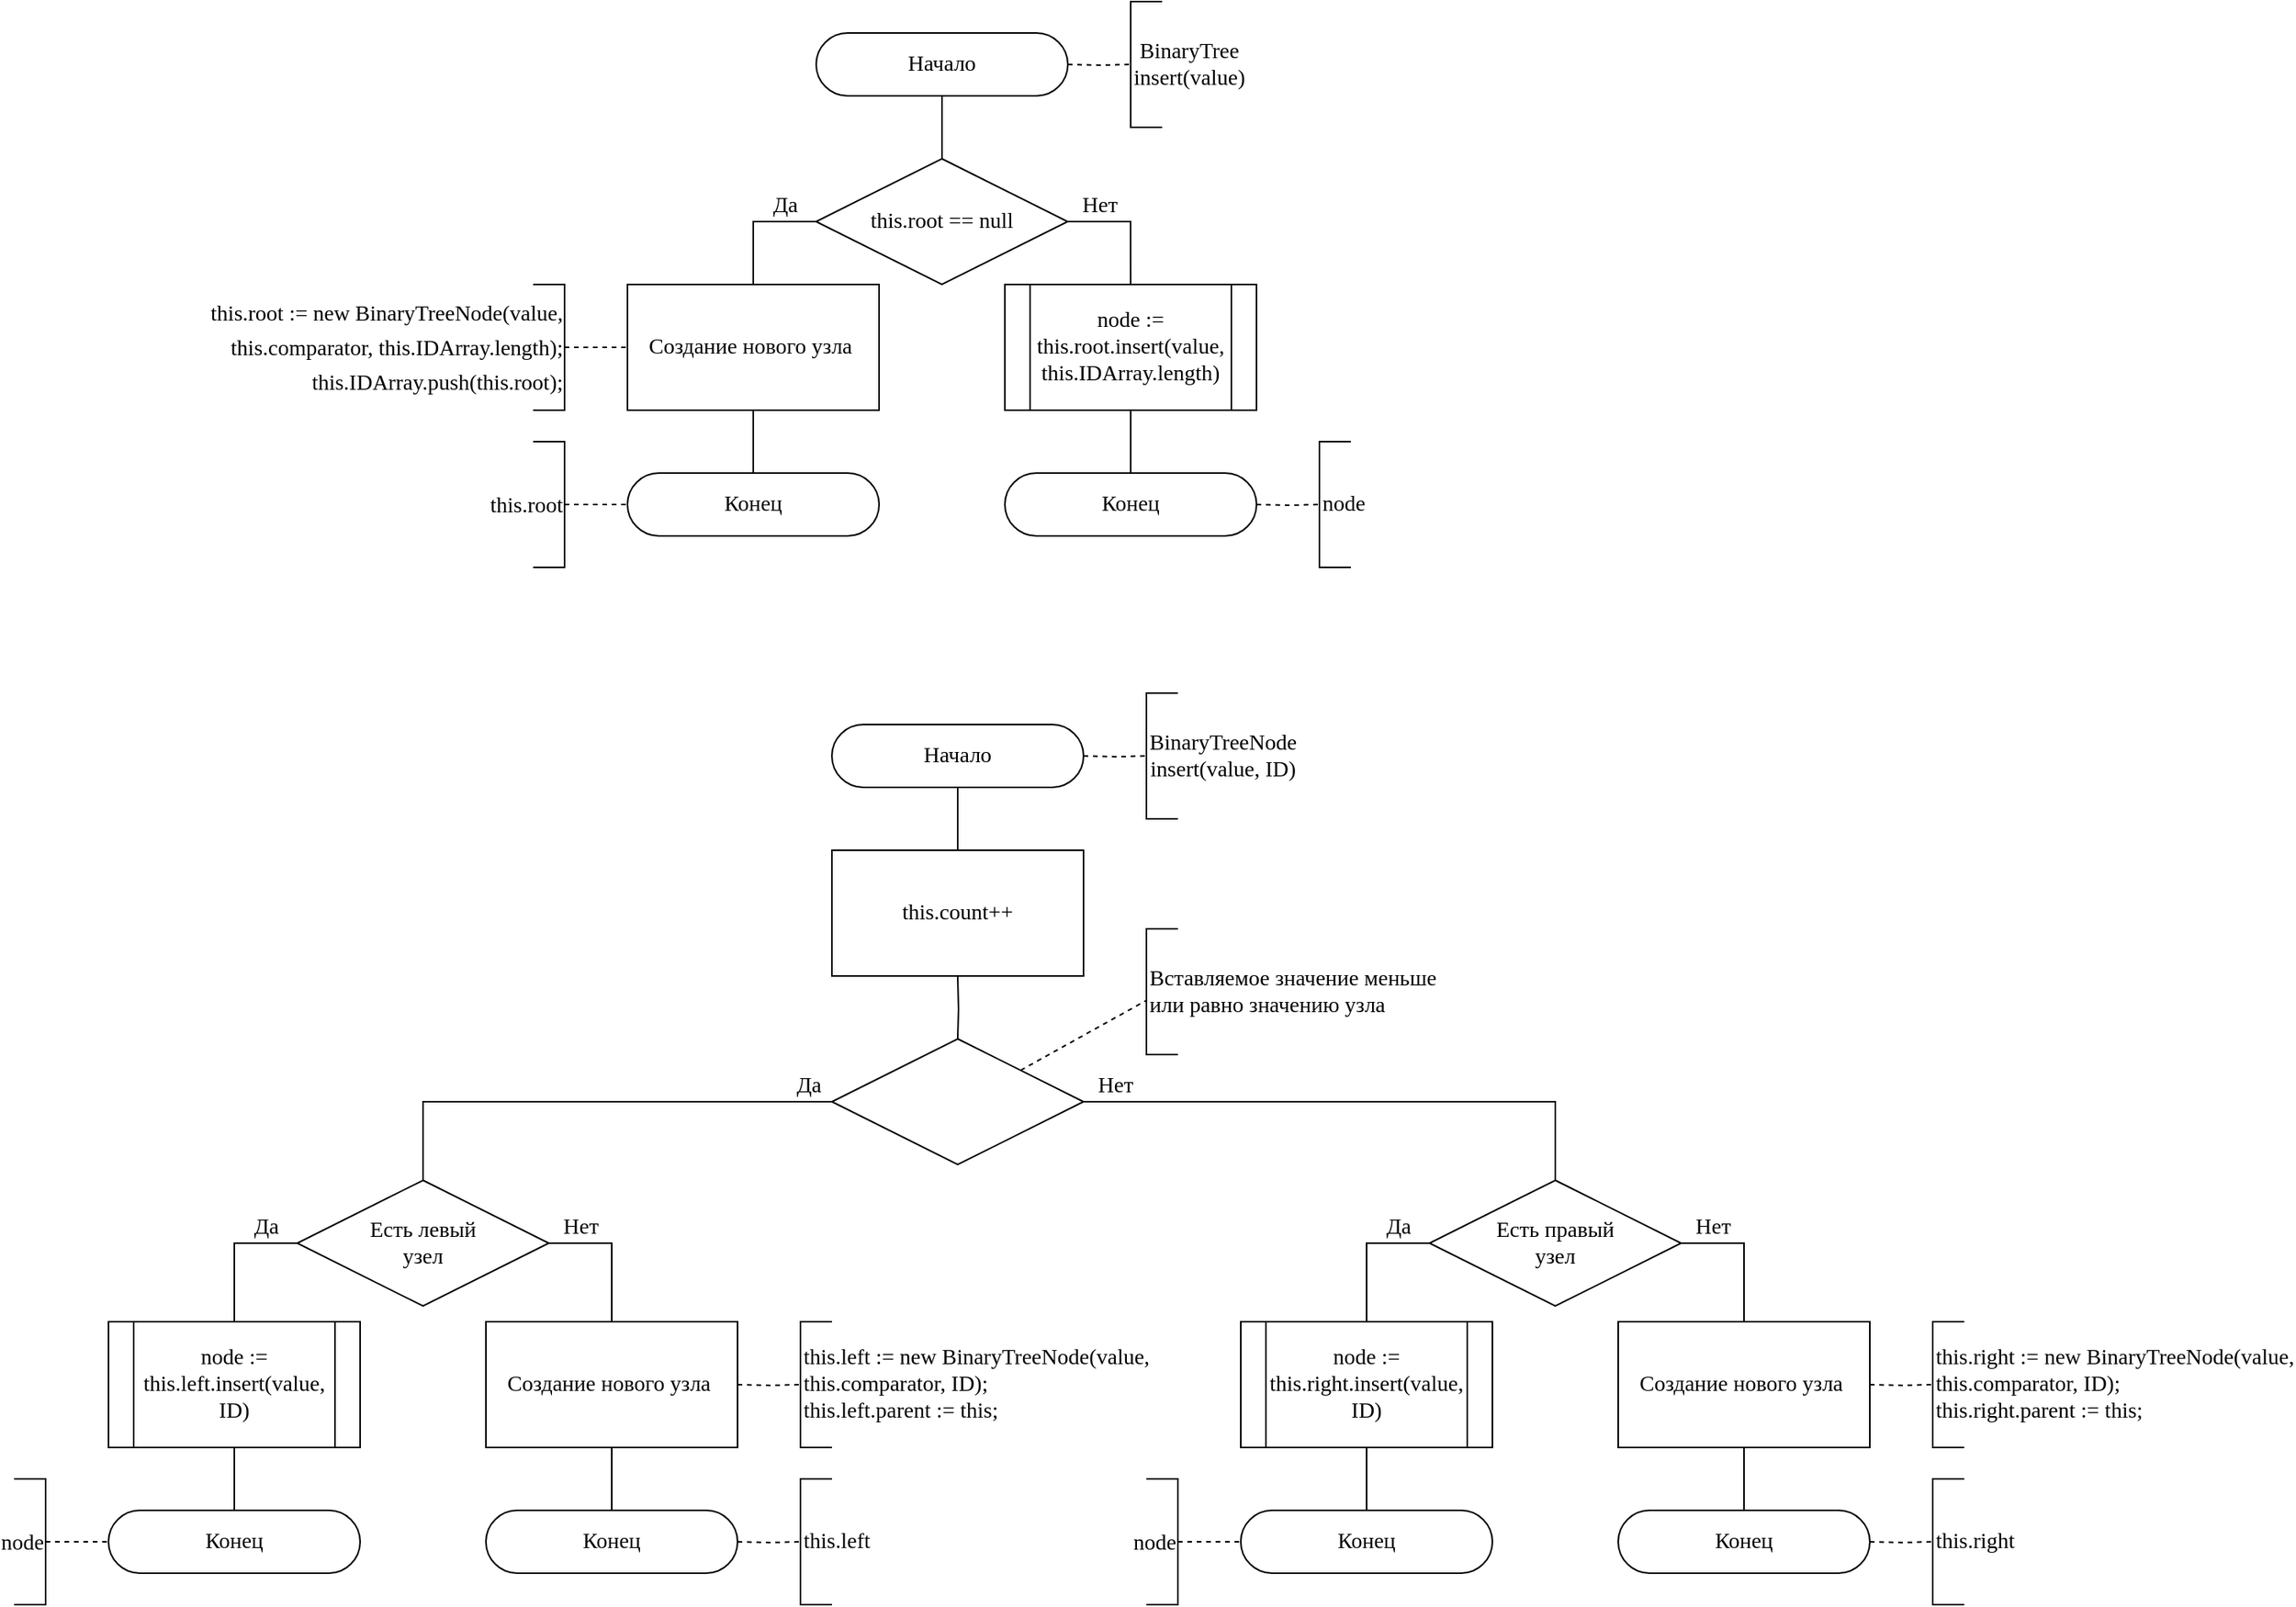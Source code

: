 <mxfile version="20.6.2" type="device" pages="2"><diagram id="Ka9h3VcdNz8gvcigR3CN" name="Страница 1"><mxGraphModel dx="2205" dy="2083" grid="1" gridSize="10" guides="1" tooltips="1" connect="1" arrows="1" fold="1" page="1" pageScale="1" pageWidth="827" pageHeight="1169" math="1" shadow="0"><root><mxCell id="0"/><mxCell id="1" parent="0"/><mxCell id="o72pSZpzld86p8vdfO2j-1" style="edgeStyle=orthogonalEdgeStyle;rounded=0;orthogonalLoop=1;jettySize=auto;html=1;exitX=0.5;exitY=1;exitDx=0;exitDy=0;entryX=0.5;entryY=0;entryDx=0;entryDy=0;endArrow=none;endFill=0;fontFamily=Times New Roman;fontStyle=0;fontSize=14;" parent="1" source="o72pSZpzld86p8vdfO2j-2" edge="1"><mxGeometry relative="1" as="geometry"><mxPoint x="280.0" y="120" as="targetPoint"/></mxGeometry></mxCell><mxCell id="o72pSZpzld86p8vdfO2j-2" value="Начало" style="rounded=1;whiteSpace=wrap;html=1;arcSize=50;fontFamily=Times New Roman;fontStyle=0;fontSize=14;" parent="1" vertex="1"><mxGeometry x="200" y="40" width="160" height="40" as="geometry"/></mxCell><mxCell id="o72pSZpzld86p8vdfO2j-7" value="" style="edgeStyle=orthogonalEdgeStyle;rounded=0;orthogonalLoop=1;jettySize=auto;html=1;endArrow=none;endFill=0;fontSize=14;fontStyle=0;fontFamily=Times New Roman;" parent="1" edge="1"><mxGeometry relative="1" as="geometry"><mxPoint x="120" y="480" as="targetPoint"/></mxGeometry></mxCell><mxCell id="o72pSZpzld86p8vdfO2j-14" style="edgeStyle=orthogonalEdgeStyle;rounded=0;orthogonalLoop=1;jettySize=auto;html=1;exitX=0.5;exitY=1;exitDx=0;exitDy=0;entryX=0.5;entryY=0;entryDx=0;entryDy=0;endArrow=none;endFill=0;fontFamily=Times New Roman;fontStyle=0;fontSize=14;" parent="1" source="o72pSZpzld86p8vdfO2j-15" edge="1"><mxGeometry relative="1" as="geometry"><mxPoint x="290" y="560" as="targetPoint"/></mxGeometry></mxCell><mxCell id="o72pSZpzld86p8vdfO2j-15" value="Начало" style="rounded=1;whiteSpace=wrap;html=1;arcSize=50;fontFamily=Times New Roman;fontStyle=0;fontSize=14;" parent="1" vertex="1"><mxGeometry x="210" y="480" width="160" height="40" as="geometry"/></mxCell><mxCell id="o72pSZpzld86p8vdfO2j-16" value="" style="edgeStyle=orthogonalEdgeStyle;rounded=0;orthogonalLoop=1;jettySize=auto;html=1;fontFamily=Times New Roman;fontSize=14;endArrow=none;endFill=0;dashed=1;" parent="1" target="o72pSZpzld86p8vdfO2j-17" edge="1"><mxGeometry relative="1" as="geometry"><mxPoint x="370" y="500" as="sourcePoint"/></mxGeometry></mxCell><mxCell id="o72pSZpzld86p8vdfO2j-17" value="&lt;div style=&quot;text-align: center;&quot;&gt;&lt;div&gt;BinaryTreeNode&lt;/div&gt;&lt;div&gt;insert(value, ID)&lt;/div&gt;&lt;/div&gt;" style="strokeWidth=1;html=1;shape=mxgraph.flowchart.annotation_1;align=left;pointerEvents=1;fontSize=14;fontStyle=0;fontFamily=Times New Roman;" parent="1" vertex="1"><mxGeometry x="410" y="460" width="20" height="80" as="geometry"/></mxCell><mxCell id="o72pSZpzld86p8vdfO2j-18" value="this.count++" style="rounded=0;whiteSpace=wrap;html=1;fontSize=14;fontFamily=Times New Roman;fontStyle=0" parent="1" vertex="1"><mxGeometry x="210" y="560" width="160" height="80" as="geometry"/></mxCell><mxCell id="o72pSZpzld86p8vdfO2j-35" value="" style="edgeStyle=orthogonalEdgeStyle;rounded=0;orthogonalLoop=1;jettySize=auto;html=1;endArrow=none;endFill=0;" parent="1" target="o72pSZpzld86p8vdfO2j-32" edge="1"><mxGeometry relative="1" as="geometry"><mxPoint x="290.0" y="640" as="sourcePoint"/></mxGeometry></mxCell><mxCell id="o72pSZpzld86p8vdfO2j-30" style="edgeStyle=orthogonalEdgeStyle;rounded=0;jumpStyle=arc;jumpSize=6;orthogonalLoop=1;jettySize=auto;html=1;fontFamily=Times New Roman;fontSize=14;endArrow=none;endFill=0;exitX=0;exitY=0.5;exitDx=0;exitDy=0;" parent="1" source="o72pSZpzld86p8vdfO2j-32" edge="1"><mxGeometry relative="1" as="geometry"><mxPoint x="-50" y="770" as="targetPoint"/><Array as="points"><mxPoint x="-50" y="720"/></Array><mxPoint x="-10.0" y="720.0" as="sourcePoint"/></mxGeometry></mxCell><mxCell id="o72pSZpzld86p8vdfO2j-31" style="edgeStyle=orthogonalEdgeStyle;rounded=0;jumpStyle=arc;jumpSize=6;orthogonalLoop=1;jettySize=auto;html=1;fontFamily=Times New Roman;fontSize=14;endArrow=none;endFill=0;entryX=0.5;entryY=0;entryDx=0;entryDy=0;" parent="1" source="o72pSZpzld86p8vdfO2j-32" target="ZKu5I4X9ASi3lsZmpRzL-44" edge="1"><mxGeometry relative="1" as="geometry"><mxPoint x="670" y="760" as="targetPoint"/><Array as="points"><mxPoint x="670" y="720"/></Array></mxGeometry></mxCell><mxCell id="o72pSZpzld86p8vdfO2j-32" value="" style="rhombus;whiteSpace=wrap;html=1;fontSize=14;fontFamily=Times New Roman;fontStyle=0" parent="1" vertex="1"><mxGeometry x="210" y="680" width="160" height="80" as="geometry"/></mxCell><mxCell id="o72pSZpzld86p8vdfO2j-33" value="Нет" style="text;html=1;align=center;verticalAlign=middle;resizable=0;points=[];autosize=1;strokeColor=none;fillColor=none;fontSize=14;fontFamily=Times New Roman;" parent="1" vertex="1"><mxGeometry x="370" y="700" width="40" height="20" as="geometry"/></mxCell><mxCell id="o72pSZpzld86p8vdfO2j-34" value="Да" style="text;html=1;align=center;verticalAlign=middle;resizable=0;points=[];autosize=1;strokeColor=none;fillColor=none;fontSize=14;fontFamily=Times New Roman;" parent="1" vertex="1"><mxGeometry x="180" y="700" width="30" height="20" as="geometry"/></mxCell><mxCell id="ZKu5I4X9ASi3lsZmpRzL-1" value="" style="edgeStyle=orthogonalEdgeStyle;rounded=0;orthogonalLoop=1;jettySize=auto;html=1;fontFamily=Times New Roman;fontSize=14;endArrow=none;endFill=0;dashed=1;" edge="1" parent="1" target="ZKu5I4X9ASi3lsZmpRzL-2"><mxGeometry relative="1" as="geometry"><mxPoint x="360" y="60" as="sourcePoint"/></mxGeometry></mxCell><mxCell id="ZKu5I4X9ASi3lsZmpRzL-2" value="&lt;div style=&quot;text-align: center;&quot;&gt;BinaryTree&lt;/div&gt;&lt;div style=&quot;text-align: center;&quot;&gt;insert(value)&lt;/div&gt;" style="strokeWidth=1;html=1;shape=mxgraph.flowchart.annotation_1;align=left;pointerEvents=1;fontSize=14;fontStyle=0;fontFamily=Times New Roman;" vertex="1" parent="1"><mxGeometry x="400" y="20" width="20" height="80" as="geometry"/></mxCell><mxCell id="ZKu5I4X9ASi3lsZmpRzL-3" style="edgeStyle=orthogonalEdgeStyle;rounded=0;jumpStyle=arc;jumpSize=6;orthogonalLoop=1;jettySize=auto;html=1;fontFamily=Times New Roman;fontSize=14;endArrow=none;endFill=0;" edge="1" source="ZKu5I4X9ASi3lsZmpRzL-5" parent="1"><mxGeometry relative="1" as="geometry"><mxPoint x="160" y="200" as="targetPoint"/><Array as="points"><mxPoint x="159.93" y="160"/></Array></mxGeometry></mxCell><mxCell id="ZKu5I4X9ASi3lsZmpRzL-4" style="edgeStyle=orthogonalEdgeStyle;rounded=0;jumpStyle=arc;jumpSize=6;orthogonalLoop=1;jettySize=auto;html=1;fontFamily=Times New Roman;fontSize=14;endArrow=none;endFill=0;entryX=0.5;entryY=0;entryDx=0;entryDy=0;" edge="1" source="ZKu5I4X9ASi3lsZmpRzL-5" parent="1"><mxGeometry relative="1" as="geometry"><mxPoint x="399.93" y="200" as="targetPoint"/><Array as="points"><mxPoint x="399.93" y="160"/></Array></mxGeometry></mxCell><mxCell id="ZKu5I4X9ASi3lsZmpRzL-5" value="this.root == null" style="rhombus;whiteSpace=wrap;html=1;fontSize=14;fontFamily=Times New Roman;fontStyle=0" vertex="1" parent="1"><mxGeometry x="199.93" y="120" width="160" height="80" as="geometry"/></mxCell><mxCell id="ZKu5I4X9ASi3lsZmpRzL-6" value="Нет" style="text;html=1;align=center;verticalAlign=middle;resizable=0;points=[];autosize=1;strokeColor=none;fillColor=none;fontSize=14;fontFamily=Times New Roman;" vertex="1" parent="1"><mxGeometry x="359.93" y="140" width="40" height="20" as="geometry"/></mxCell><mxCell id="ZKu5I4X9ASi3lsZmpRzL-7" value="Да" style="text;html=1;align=center;verticalAlign=middle;resizable=0;points=[];autosize=1;strokeColor=none;fillColor=none;fontSize=14;fontFamily=Times New Roman;" vertex="1" parent="1"><mxGeometry x="164.93" y="140" width="30" height="20" as="geometry"/></mxCell><mxCell id="ZKu5I4X9ASi3lsZmpRzL-8" value="Создание нового узла&amp;nbsp;" style="rounded=0;whiteSpace=wrap;html=1;fontSize=14;fontFamily=Times New Roman;fontStyle=0" vertex="1" parent="1"><mxGeometry x="80" y="200" width="160" height="80" as="geometry"/></mxCell><mxCell id="ZKu5I4X9ASi3lsZmpRzL-9" value="node := this.root.insert(value, this.IDArray.length)" style="shape=process;whiteSpace=wrap;html=1;backgroundOutline=1;fontSize=14;fontStyle=0;fontFamily=Times New Roman;" vertex="1" parent="1"><mxGeometry x="320" y="200" width="160" height="80" as="geometry"/></mxCell><mxCell id="ZKu5I4X9ASi3lsZmpRzL-11" value="" style="edgeStyle=orthogonalEdgeStyle;rounded=0;orthogonalLoop=1;jettySize=auto;html=1;endArrow=none;endFill=0;" edge="1" parent="1" source="ZKu5I4X9ASi3lsZmpRzL-10" target="ZKu5I4X9ASi3lsZmpRzL-8"><mxGeometry relative="1" as="geometry"/></mxCell><mxCell id="ZKu5I4X9ASi3lsZmpRzL-10" value="Конец" style="rounded=1;whiteSpace=wrap;html=1;arcSize=50;fontFamily=Times New Roman;fontStyle=0;fontSize=14;" vertex="1" parent="1"><mxGeometry x="80" y="320" width="160" height="40" as="geometry"/></mxCell><mxCell id="ZKu5I4X9ASi3lsZmpRzL-12" value="" style="edgeStyle=orthogonalEdgeStyle;rounded=0;orthogonalLoop=1;jettySize=auto;html=1;endArrow=none;endFill=0;" edge="1" parent="1" source="ZKu5I4X9ASi3lsZmpRzL-13"><mxGeometry relative="1" as="geometry"><mxPoint x="400" y="280" as="targetPoint"/></mxGeometry></mxCell><mxCell id="ZKu5I4X9ASi3lsZmpRzL-13" value="Конец" style="rounded=1;whiteSpace=wrap;html=1;arcSize=50;fontFamily=Times New Roman;fontStyle=0;fontSize=14;" vertex="1" parent="1"><mxGeometry x="320" y="320" width="160" height="40" as="geometry"/></mxCell><mxCell id="ZKu5I4X9ASi3lsZmpRzL-14" value="" style="edgeStyle=orthogonalEdgeStyle;rounded=0;orthogonalLoop=1;jettySize=auto;html=1;fontFamily=Times New Roman;fontSize=14;endArrow=none;endFill=0;dashed=1;" edge="1" parent="1" target="ZKu5I4X9ASi3lsZmpRzL-15"><mxGeometry relative="1" as="geometry"><mxPoint x="480" y="340" as="sourcePoint"/></mxGeometry></mxCell><mxCell id="ZKu5I4X9ASi3lsZmpRzL-15" value="&lt;div style=&quot;text-align: center;&quot;&gt;node&lt;/div&gt;" style="strokeWidth=1;html=1;shape=mxgraph.flowchart.annotation_1;align=left;pointerEvents=1;fontSize=14;fontStyle=0;fontFamily=Times New Roman;" vertex="1" parent="1"><mxGeometry x="520" y="300" width="20" height="80" as="geometry"/></mxCell><mxCell id="ZKu5I4X9ASi3lsZmpRzL-16" value="" style="edgeStyle=orthogonalEdgeStyle;rounded=0;orthogonalLoop=1;jettySize=auto;html=1;fontFamily=Times New Roman;fontColor=#000000;endArrow=none;endFill=0;dashed=1;" edge="1" source="ZKu5I4X9ASi3lsZmpRzL-17" parent="1"><mxGeometry relative="1" as="geometry"><mxPoint x="80" y="340" as="targetPoint"/></mxGeometry></mxCell><mxCell id="ZKu5I4X9ASi3lsZmpRzL-17" value="&lt;div style=&quot;&quot;&gt;&lt;div style=&quot;line-height: 22px;&quot;&gt;&lt;div style=&quot;&quot;&gt;this.root&lt;/div&gt;&lt;/div&gt;&lt;/div&gt;" style="strokeWidth=1;html=1;shape=mxgraph.flowchart.annotation_1;align=right;pointerEvents=1;fontSize=14;fontStyle=0;fontFamily=Times New Roman;flipV=1;flipH=1;" vertex="1" parent="1"><mxGeometry x="20" y="300" width="20" height="80" as="geometry"/></mxCell><mxCell id="ZKu5I4X9ASi3lsZmpRzL-18" value="" style="edgeStyle=orthogonalEdgeStyle;rounded=0;orthogonalLoop=1;jettySize=auto;html=1;fontFamily=Times New Roman;fontColor=#000000;endArrow=none;endFill=0;dashed=1;" edge="1" parent="1" source="ZKu5I4X9ASi3lsZmpRzL-19"><mxGeometry relative="1" as="geometry"><mxPoint x="80" y="240" as="targetPoint"/></mxGeometry></mxCell><mxCell id="ZKu5I4X9ASi3lsZmpRzL-19" value="&lt;div style=&quot;&quot;&gt;&lt;div style=&quot;line-height: 22px;&quot;&gt;&lt;div style=&quot;&quot;&gt;&lt;div&gt;this.root := new BinaryTreeNode(value,&lt;/div&gt;&lt;div&gt;this.comparator, this.IDArray.length);&lt;/div&gt;&lt;div&gt;this.IDArray.push(this.root);&lt;/div&gt;&lt;/div&gt;&lt;/div&gt;&lt;/div&gt;" style="strokeWidth=1;html=1;shape=mxgraph.flowchart.annotation_1;align=right;pointerEvents=1;fontSize=14;fontStyle=0;fontFamily=Times New Roman;flipV=1;flipH=1;" vertex="1" parent="1"><mxGeometry x="20" y="200" width="20" height="80" as="geometry"/></mxCell><mxCell id="ZKu5I4X9ASi3lsZmpRzL-20" value="" style="rounded=0;orthogonalLoop=1;jettySize=auto;html=1;fontFamily=Times New Roman;fontSize=14;endArrow=none;endFill=0;dashed=1;exitX=1;exitY=0;exitDx=0;exitDy=0;" edge="1" parent="1" target="ZKu5I4X9ASi3lsZmpRzL-21" source="o72pSZpzld86p8vdfO2j-32"><mxGeometry relative="1" as="geometry"><mxPoint x="400" y="660" as="sourcePoint"/></mxGeometry></mxCell><mxCell id="ZKu5I4X9ASi3lsZmpRzL-21" value="&lt;div style=&quot;&quot;&gt;Вставляемое значение меньше&lt;/div&gt;&lt;div style=&quot;&quot;&gt;или равно значению узла&lt;/div&gt;" style="strokeWidth=1;html=1;shape=mxgraph.flowchart.annotation_1;align=left;pointerEvents=1;fontSize=14;fontStyle=0;fontFamily=Times New Roman;" vertex="1" parent="1"><mxGeometry x="410" y="610" width="20" height="80" as="geometry"/></mxCell><mxCell id="ZKu5I4X9ASi3lsZmpRzL-23" style="edgeStyle=orthogonalEdgeStyle;rounded=0;jumpStyle=arc;jumpSize=6;orthogonalLoop=1;jettySize=auto;html=1;fontFamily=Times New Roman;fontSize=14;endArrow=none;endFill=0;" edge="1" parent="1" source="ZKu5I4X9ASi3lsZmpRzL-25"><mxGeometry relative="1" as="geometry"><mxPoint x="-170" y="860" as="targetPoint"/><Array as="points"><mxPoint x="-170" y="810"/></Array></mxGeometry></mxCell><mxCell id="ZKu5I4X9ASi3lsZmpRzL-24" style="edgeStyle=orthogonalEdgeStyle;rounded=0;jumpStyle=arc;jumpSize=6;orthogonalLoop=1;jettySize=auto;html=1;fontFamily=Times New Roman;fontSize=14;endArrow=none;endFill=0;" edge="1" parent="1" source="ZKu5I4X9ASi3lsZmpRzL-25"><mxGeometry relative="1" as="geometry"><mxPoint x="70" y="860" as="targetPoint"/><Array as="points"><mxPoint x="70" y="810"/></Array></mxGeometry></mxCell><mxCell id="ZKu5I4X9ASi3lsZmpRzL-25" value="Есть левый&lt;br&gt;узел" style="rhombus;whiteSpace=wrap;html=1;fontSize=14;fontFamily=Times New Roman;fontStyle=0" vertex="1" parent="1"><mxGeometry x="-130" y="770" width="160" height="80" as="geometry"/></mxCell><mxCell id="ZKu5I4X9ASi3lsZmpRzL-26" value="Нет" style="text;html=1;align=center;verticalAlign=middle;resizable=0;points=[];autosize=1;strokeColor=none;fillColor=none;fontSize=14;fontFamily=Times New Roman;" vertex="1" parent="1"><mxGeometry x="30" y="790" width="40" height="20" as="geometry"/></mxCell><mxCell id="ZKu5I4X9ASi3lsZmpRzL-27" value="Да" style="text;html=1;align=center;verticalAlign=middle;resizable=0;points=[];autosize=1;strokeColor=none;fillColor=none;fontSize=14;fontFamily=Times New Roman;" vertex="1" parent="1"><mxGeometry x="-165" y="790" width="30" height="20" as="geometry"/></mxCell><mxCell id="ZKu5I4X9ASi3lsZmpRzL-28" value="node := this.left.insert(value, ID)" style="shape=process;whiteSpace=wrap;html=1;backgroundOutline=1;fontSize=14;fontStyle=0;fontFamily=Times New Roman;" vertex="1" parent="1"><mxGeometry x="-250" y="860" width="160" height="80" as="geometry"/></mxCell><mxCell id="ZKu5I4X9ASi3lsZmpRzL-29" value="" style="edgeStyle=orthogonalEdgeStyle;rounded=0;orthogonalLoop=1;jettySize=auto;html=1;endArrow=none;endFill=0;" edge="1" parent="1" source="ZKu5I4X9ASi3lsZmpRzL-30"><mxGeometry relative="1" as="geometry"><mxPoint x="-170" y="940" as="targetPoint"/></mxGeometry></mxCell><mxCell id="ZKu5I4X9ASi3lsZmpRzL-30" value="Конец" style="rounded=1;whiteSpace=wrap;html=1;arcSize=50;fontFamily=Times New Roman;fontStyle=0;fontSize=14;" vertex="1" parent="1"><mxGeometry x="-250" y="980" width="160" height="40" as="geometry"/></mxCell><mxCell id="ZKu5I4X9ASi3lsZmpRzL-31" value="" style="edgeStyle=orthogonalEdgeStyle;rounded=0;orthogonalLoop=1;jettySize=auto;html=1;fontFamily=Times New Roman;fontSize=14;endArrow=none;endFill=0;dashed=1;" edge="1" parent="1" target="ZKu5I4X9ASi3lsZmpRzL-32"><mxGeometry relative="1" as="geometry"><mxPoint x="150" y="1000" as="sourcePoint"/></mxGeometry></mxCell><mxCell id="ZKu5I4X9ASi3lsZmpRzL-32" value="&lt;div style=&quot;text-align: center;&quot;&gt;this.left&lt;/div&gt;" style="strokeWidth=1;html=1;shape=mxgraph.flowchart.annotation_1;align=left;pointerEvents=1;fontSize=14;fontStyle=0;fontFamily=Times New Roman;" vertex="1" parent="1"><mxGeometry x="190" y="960" width="20" height="80" as="geometry"/></mxCell><mxCell id="ZKu5I4X9ASi3lsZmpRzL-33" value="" style="edgeStyle=orthogonalEdgeStyle;rounded=0;orthogonalLoop=1;jettySize=auto;html=1;fontFamily=Times New Roman;fontColor=#000000;endArrow=none;endFill=0;dashed=1;" edge="1" parent="1" source="ZKu5I4X9ASi3lsZmpRzL-34"><mxGeometry relative="1" as="geometry"><mxPoint x="-250" y="1000" as="targetPoint"/></mxGeometry></mxCell><mxCell id="ZKu5I4X9ASi3lsZmpRzL-34" value="&lt;div style=&quot;&quot;&gt;&lt;div style=&quot;line-height: 22px;&quot;&gt;&lt;div style=&quot;&quot;&gt;node&lt;/div&gt;&lt;/div&gt;&lt;/div&gt;" style="strokeWidth=1;html=1;shape=mxgraph.flowchart.annotation_1;align=right;pointerEvents=1;fontSize=14;fontStyle=0;fontFamily=Times New Roman;flipV=1;flipH=1;" vertex="1" parent="1"><mxGeometry x="-310" y="960" width="20" height="80" as="geometry"/></mxCell><mxCell id="ZKu5I4X9ASi3lsZmpRzL-35" value="Создание нового узла&amp;nbsp;" style="rounded=0;whiteSpace=wrap;html=1;fontSize=14;fontFamily=Times New Roman;fontStyle=0" vertex="1" parent="1"><mxGeometry x="-10" y="860" width="160" height="80" as="geometry"/></mxCell><mxCell id="ZKu5I4X9ASi3lsZmpRzL-38" value="" style="edgeStyle=orthogonalEdgeStyle;rounded=0;orthogonalLoop=1;jettySize=auto;html=1;fontFamily=Times New Roman;fontSize=14;endArrow=none;endFill=0;dashed=1;" edge="1" parent="1" target="ZKu5I4X9ASi3lsZmpRzL-39"><mxGeometry relative="1" as="geometry"><mxPoint x="150" y="900" as="sourcePoint"/></mxGeometry></mxCell><mxCell id="ZKu5I4X9ASi3lsZmpRzL-39" value="&lt;div style=&quot;&quot;&gt;&lt;div&gt;this.left := new BinaryTreeNode(value,&lt;/div&gt;&lt;div&gt;this.comparator, ID);&lt;/div&gt;&lt;div&gt;&lt;span style=&quot;background-color: initial;&quot;&gt;this.left.parent := this;&lt;/span&gt;&lt;/div&gt;&lt;/div&gt;" style="strokeWidth=1;html=1;shape=mxgraph.flowchart.annotation_1;align=left;pointerEvents=1;fontSize=14;fontStyle=0;fontFamily=Times New Roman;" vertex="1" parent="1"><mxGeometry x="190" y="860" width="20" height="80" as="geometry"/></mxCell><mxCell id="ZKu5I4X9ASi3lsZmpRzL-40" value="" style="edgeStyle=orthogonalEdgeStyle;rounded=0;orthogonalLoop=1;jettySize=auto;html=1;endArrow=none;endFill=0;" edge="1" parent="1" source="ZKu5I4X9ASi3lsZmpRzL-41"><mxGeometry relative="1" as="geometry"><mxPoint x="70" y="940" as="targetPoint"/></mxGeometry></mxCell><mxCell id="ZKu5I4X9ASi3lsZmpRzL-41" value="Конец" style="rounded=1;whiteSpace=wrap;html=1;arcSize=50;fontFamily=Times New Roman;fontStyle=0;fontSize=14;" vertex="1" parent="1"><mxGeometry x="-10" y="980" width="160" height="40" as="geometry"/></mxCell><mxCell id="ZKu5I4X9ASi3lsZmpRzL-42" style="edgeStyle=orthogonalEdgeStyle;rounded=0;jumpStyle=arc;jumpSize=6;orthogonalLoop=1;jettySize=auto;html=1;fontFamily=Times New Roman;fontSize=14;endArrow=none;endFill=0;" edge="1" parent="1" source="ZKu5I4X9ASi3lsZmpRzL-44"><mxGeometry relative="1" as="geometry"><mxPoint x="550" y="860.0" as="targetPoint"/><Array as="points"><mxPoint x="550" y="810"/></Array></mxGeometry></mxCell><mxCell id="ZKu5I4X9ASi3lsZmpRzL-43" style="edgeStyle=orthogonalEdgeStyle;rounded=0;jumpStyle=arc;jumpSize=6;orthogonalLoop=1;jettySize=auto;html=1;fontFamily=Times New Roman;fontSize=14;endArrow=none;endFill=0;" edge="1" parent="1" source="ZKu5I4X9ASi3lsZmpRzL-44"><mxGeometry relative="1" as="geometry"><mxPoint x="790" y="860.0" as="targetPoint"/><Array as="points"><mxPoint x="790" y="810"/></Array></mxGeometry></mxCell><mxCell id="ZKu5I4X9ASi3lsZmpRzL-44" value="Есть правый&lt;br&gt;узел" style="rhombus;whiteSpace=wrap;html=1;fontSize=14;fontFamily=Times New Roman;fontStyle=0" vertex="1" parent="1"><mxGeometry x="590" y="770" width="160" height="80" as="geometry"/></mxCell><mxCell id="ZKu5I4X9ASi3lsZmpRzL-45" value="Нет" style="text;html=1;align=center;verticalAlign=middle;resizable=0;points=[];autosize=1;strokeColor=none;fillColor=none;fontSize=14;fontFamily=Times New Roman;" vertex="1" parent="1"><mxGeometry x="750" y="790" width="40" height="20" as="geometry"/></mxCell><mxCell id="ZKu5I4X9ASi3lsZmpRzL-46" value="Да" style="text;html=1;align=center;verticalAlign=middle;resizable=0;points=[];autosize=1;strokeColor=none;fillColor=none;fontSize=14;fontFamily=Times New Roman;" vertex="1" parent="1"><mxGeometry x="555" y="790" width="30" height="20" as="geometry"/></mxCell><mxCell id="ZKu5I4X9ASi3lsZmpRzL-47" value="node := this.right.insert(value, ID)" style="shape=process;whiteSpace=wrap;html=1;backgroundOutline=1;fontSize=14;fontStyle=0;fontFamily=Times New Roman;" vertex="1" parent="1"><mxGeometry x="470" y="860" width="160" height="80" as="geometry"/></mxCell><mxCell id="ZKu5I4X9ASi3lsZmpRzL-48" value="" style="edgeStyle=orthogonalEdgeStyle;rounded=0;orthogonalLoop=1;jettySize=auto;html=1;endArrow=none;endFill=0;" edge="1" parent="1" source="ZKu5I4X9ASi3lsZmpRzL-49"><mxGeometry relative="1" as="geometry"><mxPoint x="550" y="940.0" as="targetPoint"/></mxGeometry></mxCell><mxCell id="ZKu5I4X9ASi3lsZmpRzL-49" value="Конец" style="rounded=1;whiteSpace=wrap;html=1;arcSize=50;fontFamily=Times New Roman;fontStyle=0;fontSize=14;" vertex="1" parent="1"><mxGeometry x="470" y="980" width="160" height="40" as="geometry"/></mxCell><mxCell id="ZKu5I4X9ASi3lsZmpRzL-50" value="" style="edgeStyle=orthogonalEdgeStyle;rounded=0;orthogonalLoop=1;jettySize=auto;html=1;fontFamily=Times New Roman;fontSize=14;endArrow=none;endFill=0;dashed=1;" edge="1" parent="1" target="ZKu5I4X9ASi3lsZmpRzL-51"><mxGeometry relative="1" as="geometry"><mxPoint x="870" y="1000.0" as="sourcePoint"/></mxGeometry></mxCell><mxCell id="ZKu5I4X9ASi3lsZmpRzL-51" value="&lt;div style=&quot;text-align: center;&quot;&gt;this.right&lt;/div&gt;" style="strokeWidth=1;html=1;shape=mxgraph.flowchart.annotation_1;align=left;pointerEvents=1;fontSize=14;fontStyle=0;fontFamily=Times New Roman;" vertex="1" parent="1"><mxGeometry x="910" y="960" width="20" height="80" as="geometry"/></mxCell><mxCell id="ZKu5I4X9ASi3lsZmpRzL-52" value="" style="edgeStyle=orthogonalEdgeStyle;rounded=0;orthogonalLoop=1;jettySize=auto;html=1;fontFamily=Times New Roman;fontColor=#000000;endArrow=none;endFill=0;dashed=1;" edge="1" parent="1" source="ZKu5I4X9ASi3lsZmpRzL-53"><mxGeometry relative="1" as="geometry"><mxPoint x="470" y="1000.0" as="targetPoint"/></mxGeometry></mxCell><mxCell id="ZKu5I4X9ASi3lsZmpRzL-53" value="&lt;div style=&quot;&quot;&gt;&lt;div style=&quot;line-height: 22px;&quot;&gt;&lt;div style=&quot;&quot;&gt;node&lt;/div&gt;&lt;/div&gt;&lt;/div&gt;" style="strokeWidth=1;html=1;shape=mxgraph.flowchart.annotation_1;align=right;pointerEvents=1;fontSize=14;fontStyle=0;fontFamily=Times New Roman;flipV=1;flipH=1;" vertex="1" parent="1"><mxGeometry x="410" y="960" width="20" height="80" as="geometry"/></mxCell><mxCell id="ZKu5I4X9ASi3lsZmpRzL-54" value="Создание нового узла&amp;nbsp;" style="rounded=0;whiteSpace=wrap;html=1;fontSize=14;fontFamily=Times New Roman;fontStyle=0" vertex="1" parent="1"><mxGeometry x="710" y="860" width="160" height="80" as="geometry"/></mxCell><mxCell id="ZKu5I4X9ASi3lsZmpRzL-55" value="" style="edgeStyle=orthogonalEdgeStyle;rounded=0;orthogonalLoop=1;jettySize=auto;html=1;fontFamily=Times New Roman;fontSize=14;endArrow=none;endFill=0;dashed=1;" edge="1" parent="1" target="ZKu5I4X9ASi3lsZmpRzL-56"><mxGeometry relative="1" as="geometry"><mxPoint x="870" y="900.0" as="sourcePoint"/></mxGeometry></mxCell><mxCell id="ZKu5I4X9ASi3lsZmpRzL-56" value="&lt;div style=&quot;&quot;&gt;&lt;div&gt;this.right := new BinaryTreeNode(value,&lt;/div&gt;&lt;div&gt;this.comparator, ID);&lt;/div&gt;&lt;div&gt;&lt;span style=&quot;background-color: initial;&quot;&gt;this.right.parent := this;&lt;/span&gt;&lt;/div&gt;&lt;/div&gt;" style="strokeWidth=1;html=1;shape=mxgraph.flowchart.annotation_1;align=left;pointerEvents=1;fontSize=14;fontStyle=0;fontFamily=Times New Roman;" vertex="1" parent="1"><mxGeometry x="910" y="860" width="20" height="80" as="geometry"/></mxCell><mxCell id="ZKu5I4X9ASi3lsZmpRzL-57" value="" style="edgeStyle=orthogonalEdgeStyle;rounded=0;orthogonalLoop=1;jettySize=auto;html=1;endArrow=none;endFill=0;" edge="1" parent="1" source="ZKu5I4X9ASi3lsZmpRzL-58"><mxGeometry relative="1" as="geometry"><mxPoint x="790" y="940.0" as="targetPoint"/></mxGeometry></mxCell><mxCell id="ZKu5I4X9ASi3lsZmpRzL-58" value="Конец" style="rounded=1;whiteSpace=wrap;html=1;arcSize=50;fontFamily=Times New Roman;fontStyle=0;fontSize=14;" vertex="1" parent="1"><mxGeometry x="710" y="980" width="160" height="40" as="geometry"/></mxCell></root></mxGraphModel></diagram><diagram id="9B0-rrJDmxY8h7Iiz-7M" name="Страница 2"><mxGraphModel dx="2401" dy="2380" grid="1" gridSize="10" guides="1" tooltips="1" connect="1" arrows="1" fold="1" page="1" pageScale="1" pageWidth="827" pageHeight="1169" math="1" shadow="0"><root><mxCell id="7PenA4bytA2Dh9EjhJds-0"/><mxCell id="7PenA4bytA2Dh9EjhJds-1" parent="7PenA4bytA2Dh9EjhJds-0"/><mxCell id="KB0FySgsaTuJeHVKo8da-0" style="edgeStyle=orthogonalEdgeStyle;rounded=0;orthogonalLoop=1;jettySize=auto;html=1;exitX=0.5;exitY=1;exitDx=0;exitDy=0;entryX=0.5;entryY=0;entryDx=0;entryDy=0;endArrow=none;endFill=0;fontFamily=Times New Roman;fontStyle=0;fontSize=14;" edge="1" parent="7PenA4bytA2Dh9EjhJds-1" source="KB0FySgsaTuJeHVKo8da-1"><mxGeometry relative="1" as="geometry"><mxPoint x="280" y="120" as="targetPoint"/></mxGeometry></mxCell><mxCell id="KB0FySgsaTuJeHVKo8da-1" value="Начало" style="rounded=1;whiteSpace=wrap;html=1;arcSize=50;fontFamily=Times New Roman;fontStyle=0;fontSize=14;" vertex="1" parent="7PenA4bytA2Dh9EjhJds-1"><mxGeometry x="200" y="40" width="160" height="40" as="geometry"/></mxCell><mxCell id="KB0FySgsaTuJeHVKo8da-2" value="" style="edgeStyle=orthogonalEdgeStyle;rounded=0;orthogonalLoop=1;jettySize=auto;html=1;fontFamily=Times New Roman;fontSize=14;endArrow=none;endFill=0;dashed=1;" edge="1" parent="7PenA4bytA2Dh9EjhJds-1" target="KB0FySgsaTuJeHVKo8da-3"><mxGeometry relative="1" as="geometry"><mxPoint x="360" y="60" as="sourcePoint"/></mxGeometry></mxCell><mxCell id="KB0FySgsaTuJeHVKo8da-3" value="&lt;div style=&quot;text-align: center;&quot;&gt;BinaryTree&lt;/div&gt;&lt;div style=&quot;text-align: center;&quot;&gt;remove(value)&lt;/div&gt;" style="strokeWidth=1;html=1;shape=mxgraph.flowchart.annotation_1;align=left;pointerEvents=1;fontSize=14;fontStyle=0;fontFamily=Times New Roman;" vertex="1" parent="7PenA4bytA2Dh9EjhJds-1"><mxGeometry x="400" y="20" width="20" height="80" as="geometry"/></mxCell><mxCell id="KB0FySgsaTuJeHVKo8da-26" style="edgeStyle=none;rounded=0;orthogonalLoop=1;jettySize=auto;html=1;endArrow=none;endFill=0;" edge="1" parent="7PenA4bytA2Dh9EjhJds-1" source="KB0FySgsaTuJeHVKo8da-6"><mxGeometry relative="1" as="geometry"><mxPoint x="280" y="280" as="targetPoint"/></mxGeometry></mxCell><mxCell id="KB0FySgsaTuJeHVKo8da-27" style="edgeStyle=orthogonalEdgeStyle;rounded=0;orthogonalLoop=1;jettySize=auto;html=1;endArrow=none;endFill=0;" edge="1" parent="7PenA4bytA2Dh9EjhJds-1" source="KB0FySgsaTuJeHVKo8da-6"><mxGeometry relative="1" as="geometry"><mxPoint x="440" y="200" as="targetPoint"/><Array as="points"><mxPoint x="440" y="160"/></Array></mxGeometry></mxCell><mxCell id="KB0FySgsaTuJeHVKo8da-6" value="this.root == null" style="rhombus;whiteSpace=wrap;html=1;fontSize=14;fontFamily=Times New Roman;fontStyle=0" vertex="1" parent="7PenA4bytA2Dh9EjhJds-1"><mxGeometry x="200.0" y="120" width="160" height="80" as="geometry"/></mxCell><mxCell id="KB0FySgsaTuJeHVKo8da-25" value="Нет" style="text;html=1;align=center;verticalAlign=middle;resizable=0;points=[];autosize=1;strokeColor=none;fillColor=none;fontSize=14;fontFamily=Times New Roman;" vertex="1" parent="7PenA4bytA2Dh9EjhJds-1"><mxGeometry x="280.0" y="195" width="50" height="30" as="geometry"/></mxCell><mxCell id="KB0FySgsaTuJeHVKo8da-33" value="Да" style="text;html=1;align=center;verticalAlign=middle;resizable=0;points=[];autosize=1;strokeColor=none;fillColor=none;fontSize=14;fontFamily=Times New Roman;" vertex="1" parent="7PenA4bytA2Dh9EjhJds-1"><mxGeometry x="360.0" y="135" width="40" height="30" as="geometry"/></mxCell><mxCell id="KB0FySgsaTuJeHVKo8da-35" value="Конец" style="rounded=1;whiteSpace=wrap;html=1;arcSize=50;fontFamily=Times New Roman;fontStyle=0;fontSize=14;" vertex="1" parent="7PenA4bytA2Dh9EjhJds-1"><mxGeometry x="360" y="200" width="160" height="40" as="geometry"/></mxCell><mxCell id="diMXv-fNKIObvStu55vN-0" style="edgeStyle=orthogonalEdgeStyle;rounded=0;orthogonalLoop=1;jettySize=auto;html=1;endArrow=none;endFill=0;entryX=0.5;entryY=0;entryDx=0;entryDy=0;" edge="1" parent="7PenA4bytA2Dh9EjhJds-1" source="KB0FySgsaTuJeHVKo8da-36" target="0mUwdNYwKCLUDMxoFd2W-3"><mxGeometry relative="1" as="geometry"><mxPoint x="160" y="480" as="targetPoint"/><Array as="points"><mxPoint x="-120" y="440"/></Array></mxGeometry></mxCell><mxCell id="0mUwdNYwKCLUDMxoFd2W-9" style="edgeStyle=orthogonalEdgeStyle;rounded=0;orthogonalLoop=1;jettySize=auto;html=1;fontSize=13;endArrow=none;endFill=0;" edge="1" parent="7PenA4bytA2Dh9EjhJds-1" source="KB0FySgsaTuJeHVKo8da-36"><mxGeometry relative="1" as="geometry"><mxPoint x="600" y="550" as="targetPoint"/><Array as="points"><mxPoint x="600" y="440"/><mxPoint x="600" y="560"/></Array></mxGeometry></mxCell><mxCell id="KB0FySgsaTuJeHVKo8da-36" value="У узла нет&lt;br&gt;дочерних узлов" style="rhombus;whiteSpace=wrap;html=1;fontSize=14;fontFamily=Times New Roman;fontStyle=0" vertex="1" parent="7PenA4bytA2Dh9EjhJds-1"><mxGeometry x="200.0" y="400" width="160" height="80" as="geometry"/></mxCell><mxCell id="KB0FySgsaTuJeHVKo8da-38" value="" style="edgeStyle=orthogonalEdgeStyle;rounded=0;orthogonalLoop=1;jettySize=auto;html=1;endArrow=none;endFill=0;" edge="1" parent="7PenA4bytA2Dh9EjhJds-1" source="KB0FySgsaTuJeHVKo8da-37"><mxGeometry relative="1" as="geometry"><mxPoint x="280" y="400" as="targetPoint"/></mxGeometry></mxCell><mxCell id="KB0FySgsaTuJeHVKo8da-37" value="nodeToRemove := this.find(value);" style="shape=process;whiteSpace=wrap;html=1;backgroundOutline=1;fontSize=14;fontStyle=0;fontFamily=Times New Roman;" vertex="1" parent="7PenA4bytA2Dh9EjhJds-1"><mxGeometry x="200" y="280" width="160" height="80" as="geometry"/></mxCell><mxCell id="0mUwdNYwKCLUDMxoFd2W-37" style="edgeStyle=orthogonalEdgeStyle;rounded=0;orthogonalLoop=1;jettySize=auto;html=1;fontSize=13;endArrow=none;endFill=0;" edge="1" parent="7PenA4bytA2Dh9EjhJds-1" source="0mUwdNYwKCLUDMxoFd2W-0"><mxGeometry relative="1" as="geometry"><mxPoint x="280" y="960" as="targetPoint"/><Array as="points"><mxPoint x="-240" y="960"/><mxPoint y="960"/></Array></mxGeometry></mxCell><mxCell id="0mUwdNYwKCLUDMxoFd2W-0" value="&lt;div&gt;this.IDArray[this.root.ID] := null;&lt;/div&gt;&lt;div&gt;this.root := null;&lt;/div&gt;" style="rounded=0;whiteSpace=wrap;html=1;fontSize=14;fontFamily=Times New Roman;fontStyle=0" vertex="1" parent="7PenA4bytA2Dh9EjhJds-1"><mxGeometry x="-320" y="560" width="160" height="80" as="geometry"/></mxCell><mxCell id="0mUwdNYwKCLUDMxoFd2W-1" style="edgeStyle=orthogonalEdgeStyle;rounded=0;jumpStyle=arc;jumpSize=6;orthogonalLoop=1;jettySize=auto;html=1;fontFamily=Times New Roman;fontSize=14;endArrow=none;endFill=0;" edge="1" source="0mUwdNYwKCLUDMxoFd2W-3" parent="7PenA4bytA2Dh9EjhJds-1"><mxGeometry relative="1" as="geometry"><mxPoint x="-239.93" y="560" as="targetPoint"/><Array as="points"><mxPoint x="-240.0" y="520"/></Array></mxGeometry></mxCell><mxCell id="0mUwdNYwKCLUDMxoFd2W-2" style="edgeStyle=orthogonalEdgeStyle;rounded=0;jumpStyle=arc;jumpSize=6;orthogonalLoop=1;jettySize=auto;html=1;fontFamily=Times New Roman;fontSize=14;endArrow=none;endFill=0;entryX=0.5;entryY=0;entryDx=0;entryDy=0;" edge="1" source="0mUwdNYwKCLUDMxoFd2W-3" parent="7PenA4bytA2Dh9EjhJds-1"><mxGeometry relative="1" as="geometry"><mxPoint x="5.684e-14" y="560" as="targetPoint"/><Array as="points"><mxPoint x="5.684e-14" y="520"/></Array></mxGeometry></mxCell><mxCell id="0mUwdNYwKCLUDMxoFd2W-3" value="&lt;font style=&quot;font-size: 13px;&quot;&gt;Есть родительский&lt;br&gt;узел&lt;/font&gt;" style="rhombus;whiteSpace=wrap;html=1;fontSize=14;fontFamily=Times New Roman;fontStyle=0" vertex="1" parent="7PenA4bytA2Dh9EjhJds-1"><mxGeometry x="-200.0" y="480" width="160" height="80" as="geometry"/></mxCell><mxCell id="0mUwdNYwKCLUDMxoFd2W-4" value="Нет" style="text;html=1;align=center;verticalAlign=middle;resizable=0;points=[];autosize=1;strokeColor=none;fillColor=none;fontSize=14;fontFamily=Times New Roman;" vertex="1" parent="7PenA4bytA2Dh9EjhJds-1"><mxGeometry x="-40.0" y="500" width="40" height="20" as="geometry"/></mxCell><mxCell id="0mUwdNYwKCLUDMxoFd2W-5" value="Да" style="text;html=1;align=center;verticalAlign=middle;resizable=0;points=[];autosize=1;strokeColor=none;fillColor=none;fontSize=14;fontFamily=Times New Roman;" vertex="1" parent="7PenA4bytA2Dh9EjhJds-1"><mxGeometry x="-235.0" y="500" width="30" height="20" as="geometry"/></mxCell><mxCell id="0mUwdNYwKCLUDMxoFd2W-38" style="edgeStyle=orthogonalEdgeStyle;rounded=0;orthogonalLoop=1;jettySize=auto;html=1;fontSize=13;endArrow=none;endFill=0;exitX=0.5;exitY=1;exitDx=0;exitDy=0;" edge="1" parent="7PenA4bytA2Dh9EjhJds-1" source="0mUwdNYwKCLUDMxoFd2W-6"><mxGeometry relative="1" as="geometry"><mxPoint x="-240" y="710" as="targetPoint"/><Array as="points"><mxPoint x="10" y="680"/><mxPoint x="-240" y="680"/></Array></mxGeometry></mxCell><mxCell id="0mUwdNYwKCLUDMxoFd2W-6" value="Удаление дочернего узла&amp;nbsp;&lt;br&gt;nodeToRemove" style="rounded=0;whiteSpace=wrap;html=1;fontSize=14;fontFamily=Times New Roman;fontStyle=0" vertex="1" parent="7PenA4bytA2Dh9EjhJds-1"><mxGeometry x="-70" y="560" width="160" height="80" as="geometry"/></mxCell><mxCell id="0mUwdNYwKCLUDMxoFd2W-7" value="" style="edgeStyle=orthogonalEdgeStyle;rounded=0;orthogonalLoop=1;jettySize=auto;html=1;fontFamily=Times New Roman;fontSize=14;endArrow=none;endFill=0;dashed=1;" edge="1" parent="7PenA4bytA2Dh9EjhJds-1" target="0mUwdNYwKCLUDMxoFd2W-8"><mxGeometry relative="1" as="geometry"><mxPoint x="90" y="600" as="sourcePoint"/></mxGeometry></mxCell><mxCell id="0mUwdNYwKCLUDMxoFd2W-8" value="&lt;div style=&quot;text-align: center;&quot;&gt;&lt;div&gt;this.IDArray[nodeToRemove.ID] = null;&lt;/div&gt;&lt;div&gt;parent.removeChild(nodeToRemove);&lt;/div&gt;&lt;/div&gt;" style="strokeWidth=1;html=1;shape=mxgraph.flowchart.annotation_1;align=left;pointerEvents=1;fontSize=14;fontStyle=0;fontFamily=Times New Roman;" vertex="1" parent="7PenA4bytA2Dh9EjhJds-1"><mxGeometry x="130" y="560" width="20" height="80" as="geometry"/></mxCell><mxCell id="0mUwdNYwKCLUDMxoFd2W-10" value="Да" style="text;html=1;align=center;verticalAlign=middle;resizable=0;points=[];autosize=1;strokeColor=none;fillColor=none;fontSize=14;fontFamily=Times New Roman;" vertex="1" parent="7PenA4bytA2Dh9EjhJds-1"><mxGeometry x="170.0" y="410" width="40" height="30" as="geometry"/></mxCell><mxCell id="0mUwdNYwKCLUDMxoFd2W-11" value="Нет" style="text;html=1;align=center;verticalAlign=middle;resizable=0;points=[];autosize=1;strokeColor=none;fillColor=none;fontSize=14;fontFamily=Times New Roman;" vertex="1" parent="7PenA4bytA2Dh9EjhJds-1"><mxGeometry x="360.0" y="410" width="50" height="30" as="geometry"/></mxCell><mxCell id="0mUwdNYwKCLUDMxoFd2W-13" style="edgeStyle=orthogonalEdgeStyle;rounded=0;orthogonalLoop=1;jettySize=auto;html=1;fontSize=13;endArrow=none;endFill=0;entryX=0.5;entryY=0;entryDx=0;entryDy=0;" edge="1" parent="7PenA4bytA2Dh9EjhJds-1" source="0mUwdNYwKCLUDMxoFd2W-12" target="0mUwdNYwKCLUDMxoFd2W-17"><mxGeometry relative="1" as="geometry"><mxPoint x="480" y="640.0" as="targetPoint"/><Array as="points"><mxPoint x="400" y="600"/></Array></mxGeometry></mxCell><mxCell id="0mUwdNYwKCLUDMxoFd2W-14" style="edgeStyle=orthogonalEdgeStyle;rounded=0;orthogonalLoop=1;jettySize=auto;html=1;fontSize=13;endArrow=none;endFill=0;entryX=0.5;entryY=0;entryDx=0;entryDy=0;" edge="1" parent="7PenA4bytA2Dh9EjhJds-1" source="0mUwdNYwKCLUDMxoFd2W-12" target="0mUwdNYwKCLUDMxoFd2W-35"><mxGeometry relative="1" as="geometry"><mxPoint x="960" y="640" as="targetPoint"/><Array as="points"><mxPoint x="1000" y="600"/></Array></mxGeometry></mxCell><mxCell id="0mUwdNYwKCLUDMxoFd2W-12" value="Есть 2 дочерних&lt;br&gt;узла" style="rhombus;whiteSpace=wrap;html=1;fontSize=14;fontFamily=Times New Roman;fontStyle=0" vertex="1" parent="7PenA4bytA2Dh9EjhJds-1"><mxGeometry x="520" y="560" width="160" height="80" as="geometry"/></mxCell><mxCell id="0mUwdNYwKCLUDMxoFd2W-15" value="Да" style="text;html=1;align=center;verticalAlign=middle;resizable=0;points=[];autosize=1;strokeColor=none;fillColor=none;fontSize=14;fontFamily=Times New Roman;" vertex="1" parent="7PenA4bytA2Dh9EjhJds-1"><mxGeometry x="480.0" y="570" width="40" height="30" as="geometry"/></mxCell><mxCell id="0mUwdNYwKCLUDMxoFd2W-16" value="Нет" style="text;html=1;align=center;verticalAlign=middle;resizable=0;points=[];autosize=1;strokeColor=none;fillColor=none;fontSize=14;fontFamily=Times New Roman;" vertex="1" parent="7PenA4bytA2Dh9EjhJds-1"><mxGeometry x="674" y="570" width="50" height="30" as="geometry"/></mxCell><mxCell id="0mUwdNYwKCLUDMxoFd2W-26" value="" style="edgeStyle=none;rounded=0;orthogonalLoop=1;jettySize=auto;html=1;fontSize=13;endArrow=none;endFill=0;" edge="1" parent="7PenA4bytA2Dh9EjhJds-1" source="0mUwdNYwKCLUDMxoFd2W-17" target="0mUwdNYwKCLUDMxoFd2W-20"><mxGeometry relative="1" as="geometry"/></mxCell><mxCell id="0mUwdNYwKCLUDMxoFd2W-17" value="Нахождение минимального в правом поддереве - newNode" style="rounded=0;whiteSpace=wrap;html=1;fontSize=14;fontFamily=Times New Roman;fontStyle=0" vertex="1" parent="7PenA4bytA2Dh9EjhJds-1"><mxGeometry x="320" y="640" width="160" height="80" as="geometry"/></mxCell><mxCell id="0mUwdNYwKCLUDMxoFd2W-18" style="edgeStyle=orthogonalEdgeStyle;rounded=0;jumpStyle=arc;jumpSize=6;orthogonalLoop=1;jettySize=auto;html=1;fontFamily=Times New Roman;fontSize=14;endArrow=none;endFill=0;" edge="1" source="0mUwdNYwKCLUDMxoFd2W-20" parent="7PenA4bytA2Dh9EjhJds-1"><mxGeometry relative="1" as="geometry"><mxPoint x="281" y="840" as="targetPoint"/><Array as="points"><mxPoint x="280.93" y="800"/></Array></mxGeometry></mxCell><mxCell id="0mUwdNYwKCLUDMxoFd2W-19" style="edgeStyle=orthogonalEdgeStyle;rounded=0;jumpStyle=arc;jumpSize=6;orthogonalLoop=1;jettySize=auto;html=1;fontFamily=Times New Roman;fontSize=14;endArrow=none;endFill=0;entryX=0.5;entryY=0;entryDx=0;entryDy=0;" edge="1" source="0mUwdNYwKCLUDMxoFd2W-20" parent="7PenA4bytA2Dh9EjhJds-1"><mxGeometry relative="1" as="geometry"><mxPoint x="520.93" y="840" as="targetPoint"/><Array as="points"><mxPoint x="520.93" y="800"/></Array></mxGeometry></mxCell><mxCell id="0mUwdNYwKCLUDMxoFd2W-20" value="" style="rhombus;whiteSpace=wrap;html=1;fontSize=14;fontFamily=Times New Roman;fontStyle=0;comic=0;fillOpacity=100;" vertex="1" parent="7PenA4bytA2Dh9EjhJds-1"><mxGeometry x="320.93" y="760" width="160" height="80" as="geometry"/></mxCell><mxCell id="0mUwdNYwKCLUDMxoFd2W-21" value="Нет" style="text;html=1;align=center;verticalAlign=middle;resizable=0;points=[];autosize=1;strokeColor=none;fillColor=none;fontSize=14;fontFamily=Times New Roman;" vertex="1" parent="7PenA4bytA2Dh9EjhJds-1"><mxGeometry x="480.93" y="780" width="40" height="20" as="geometry"/></mxCell><mxCell id="0mUwdNYwKCLUDMxoFd2W-22" value="Да" style="text;html=1;align=center;verticalAlign=middle;resizable=0;points=[];autosize=1;strokeColor=none;fillColor=none;fontSize=14;fontFamily=Times New Roman;" vertex="1" parent="7PenA4bytA2Dh9EjhJds-1"><mxGeometry x="285.93" y="780" width="30" height="20" as="geometry"/></mxCell><mxCell id="0mUwdNYwKCLUDMxoFd2W-24" value="&lt;font style=&quot;font-size: 13px;&quot;&gt;newNode == nodeToRemove.right&lt;/font&gt;" style="rhombus;whiteSpace=wrap;html=1;fontSize=14;fontFamily=Times New Roman;fontStyle=0;comic=0;fillOpacity=100;opacity=0;" vertex="1" parent="7PenA4bytA2Dh9EjhJds-1"><mxGeometry x="320.0" y="756" width="160" height="80" as="geometry"/></mxCell><mxCell id="0mUwdNYwKCLUDMxoFd2W-48" style="edgeStyle=orthogonalEdgeStyle;rounded=0;orthogonalLoop=1;jettySize=auto;html=1;fontSize=13;endArrow=none;endFill=0;" edge="1" parent="7PenA4bytA2Dh9EjhJds-1" source="0mUwdNYwKCLUDMxoFd2W-27"><mxGeometry relative="1" as="geometry"><mxPoint x="280" y="1000" as="targetPoint"/></mxGeometry></mxCell><mxCell id="0mUwdNYwKCLUDMxoFd2W-27" value="" style="rounded=0;whiteSpace=wrap;html=1;fontSize=14;fontFamily=Times New Roman;fontStyle=0" vertex="1" parent="7PenA4bytA2Dh9EjhJds-1"><mxGeometry x="200" y="840" width="160" height="80" as="geometry"/></mxCell><mxCell id="0mUwdNYwKCLUDMxoFd2W-49" style="edgeStyle=orthogonalEdgeStyle;rounded=0;orthogonalLoop=1;jettySize=auto;html=1;fontSize=13;endArrow=none;endFill=0;" edge="1" parent="7PenA4bytA2Dh9EjhJds-1" source="0mUwdNYwKCLUDMxoFd2W-28"><mxGeometry relative="1" as="geometry"><mxPoint x="280" y="960" as="targetPoint"/><Array as="points"><mxPoint x="520" y="960"/></Array></mxGeometry></mxCell><mxCell id="0mUwdNYwKCLUDMxoFd2W-28" value="" style="rounded=0;whiteSpace=wrap;html=1;fontSize=14;fontFamily=Times New Roman;fontStyle=0" vertex="1" parent="7PenA4bytA2Dh9EjhJds-1"><mxGeometry x="440" y="840" width="160" height="80" as="geometry"/></mxCell><mxCell id="0mUwdNYwKCLUDMxoFd2W-36" style="edgeStyle=none;rounded=0;orthogonalLoop=1;jettySize=auto;html=1;entryX=0.75;entryY=0;entryDx=0;entryDy=0;fontSize=13;endArrow=none;endFill=0;dashed=1;exitX=0;exitY=0.5;exitDx=0;exitDy=0;exitPerimeter=0;" edge="1" parent="7PenA4bytA2Dh9EjhJds-1" source="0mUwdNYwKCLUDMxoFd2W-30" target="0mUwdNYwKCLUDMxoFd2W-28"><mxGeometry relative="1" as="geometry"/></mxCell><mxCell id="0mUwdNYwKCLUDMxoFd2W-30" value="&lt;div style=&quot;font-size: 13px;&quot;&gt;&lt;div style=&quot;font-size: 13px;&quot;&gt;this.removeByID(newNode.ID);&lt;/div&gt;&lt;div style=&quot;font-size: 13px;&quot;&gt;this.IDArray[nodeToRemove.ID] := null;&lt;/div&gt;&lt;div style=&quot;font-size: 13px;&quot;&gt;nodeToRemove.value := newNode.value;&lt;/div&gt;&lt;div style=&quot;font-size: 13px;&quot;&gt;nodeToRemove.ID := newNode.ID;&lt;/div&gt;&lt;div style=&quot;font-size: 13px;&quot;&gt;this.IDArray[nodeToRemove.ID] :=&lt;/div&gt;&lt;div style=&quot;font-size: 13px;&quot;&gt;nodeToRemove;&lt;/div&gt;&lt;/div&gt;" style="strokeWidth=1;html=1;shape=mxgraph.flowchart.annotation_1;align=left;pointerEvents=1;fontSize=13;fontStyle=0;fontFamily=Times New Roman;" vertex="1" parent="7PenA4bytA2Dh9EjhJds-1"><mxGeometry x="600" y="680" width="20" height="120" as="geometry"/></mxCell><mxCell id="0mUwdNYwKCLUDMxoFd2W-33" value="" style="rounded=0;orthogonalLoop=1;jettySize=auto;html=1;fontFamily=Times New Roman;fontColor=#000000;endArrow=none;endFill=0;dashed=1;fontSize=13;entryX=0.25;entryY=0;entryDx=0;entryDy=0;exitX=0;exitY=0.5;exitDx=0;exitDy=0;exitPerimeter=0;" edge="1" source="0mUwdNYwKCLUDMxoFd2W-34" parent="7PenA4bytA2Dh9EjhJds-1" target="0mUwdNYwKCLUDMxoFd2W-27"><mxGeometry relative="1" as="geometry"><mxPoint x="120" y="830" as="targetPoint"/><mxPoint x="160" y="880" as="sourcePoint"/></mxGeometry></mxCell><mxCell id="0mUwdNYwKCLUDMxoFd2W-34" value="&lt;div style=&quot;font-size: 13px;&quot;&gt;this.IDArray[nodeToRemove.ID] := null;&lt;/div&gt;&lt;div style=&quot;font-size: 13px;&quot;&gt;nodeToRemove.value := nodeToRemove.right.value;&lt;/div&gt;&lt;div style=&quot;font-size: 13px;&quot;&gt;nodeToRemove.ID := nodeToRemove.right.ID;&lt;/div&gt;&lt;div style=&quot;font-size: 13px;&quot;&gt;nodeToRemove.right := nodeToRemove.right.right;&lt;/div&gt;" style="strokeWidth=1;html=1;shape=mxgraph.flowchart.annotation_1;align=right;pointerEvents=1;fontSize=13;fontStyle=0;fontFamily=Times New Roman;flipV=1;flipH=1;comic=0;" vertex="1" parent="7PenA4bytA2Dh9EjhJds-1"><mxGeometry x="180" y="720" width="20" height="80" as="geometry"/></mxCell><mxCell id="0mUwdNYwKCLUDMxoFd2W-44" value="" style="edgeStyle=orthogonalEdgeStyle;rounded=0;orthogonalLoop=1;jettySize=auto;html=1;fontSize=13;endArrow=none;endFill=0;" edge="1" parent="7PenA4bytA2Dh9EjhJds-1" source="0mUwdNYwKCLUDMxoFd2W-35" target="0mUwdNYwKCLUDMxoFd2W-41"><mxGeometry relative="1" as="geometry"/></mxCell><mxCell id="0mUwdNYwKCLUDMxoFd2W-35" value="childNode := nodeToRemove.left || nodeToRemove.right;" style="rounded=0;whiteSpace=wrap;html=1;fontSize=14;fontFamily=Times New Roman;fontStyle=0;comic=0;" vertex="1" parent="7PenA4bytA2Dh9EjhJds-1"><mxGeometry x="920" y="640" width="160" height="80" as="geometry"/></mxCell><mxCell id="0mUwdNYwKCLUDMxoFd2W-39" style="edgeStyle=orthogonalEdgeStyle;rounded=0;jumpStyle=arc;jumpSize=6;orthogonalLoop=1;jettySize=auto;html=1;fontFamily=Times New Roman;fontSize=14;endArrow=none;endFill=0;" edge="1" source="0mUwdNYwKCLUDMxoFd2W-41" parent="7PenA4bytA2Dh9EjhJds-1"><mxGeometry relative="1" as="geometry"><mxPoint x="879.99" y="840" as="targetPoint"/><Array as="points"><mxPoint x="879.92" y="800"/></Array></mxGeometry></mxCell><mxCell id="0mUwdNYwKCLUDMxoFd2W-40" style="edgeStyle=orthogonalEdgeStyle;rounded=0;jumpStyle=arc;jumpSize=6;orthogonalLoop=1;jettySize=auto;html=1;fontFamily=Times New Roman;fontSize=14;endArrow=none;endFill=0;entryX=0.5;entryY=0;entryDx=0;entryDy=0;" edge="1" source="0mUwdNYwKCLUDMxoFd2W-41" parent="7PenA4bytA2Dh9EjhJds-1"><mxGeometry relative="1" as="geometry"><mxPoint x="1119.92" y="840" as="targetPoint"/><Array as="points"><mxPoint x="1119.92" y="800"/></Array></mxGeometry></mxCell><mxCell id="0mUwdNYwKCLUDMxoFd2W-41" value="&lt;span style=&quot;font-size: 13px;&quot;&gt;Есть родительский&lt;/span&gt;&lt;br style=&quot;font-size: 13px;&quot;&gt;&lt;span style=&quot;font-size: 13px;&quot;&gt;узел&lt;/span&gt;" style="rhombus;whiteSpace=wrap;html=1;fontSize=14;fontFamily=Times New Roman;fontStyle=0;comic=0;" vertex="1" parent="7PenA4bytA2Dh9EjhJds-1"><mxGeometry x="919.92" y="760" width="160" height="80" as="geometry"/></mxCell><mxCell id="0mUwdNYwKCLUDMxoFd2W-42" value="Нет" style="text;html=1;align=center;verticalAlign=middle;resizable=0;points=[];autosize=1;strokeColor=none;fillColor=none;fontSize=14;fontFamily=Times New Roman;comic=0;" vertex="1" parent="7PenA4bytA2Dh9EjhJds-1"><mxGeometry x="1079.92" y="780" width="40" height="20" as="geometry"/></mxCell><mxCell id="0mUwdNYwKCLUDMxoFd2W-43" value="Да" style="text;html=1;align=center;verticalAlign=middle;resizable=0;points=[];autosize=1;strokeColor=none;fillColor=none;fontSize=14;fontFamily=Times New Roman;comic=0;" vertex="1" parent="7PenA4bytA2Dh9EjhJds-1"><mxGeometry x="884.92" y="780" width="30" height="20" as="geometry"/></mxCell><mxCell id="0mUwdNYwKCLUDMxoFd2W-51" style="edgeStyle=orthogonalEdgeStyle;rounded=0;orthogonalLoop=1;jettySize=auto;html=1;fontSize=13;endArrow=none;endFill=0;" edge="1" parent="7PenA4bytA2Dh9EjhJds-1" source="0mUwdNYwKCLUDMxoFd2W-45"><mxGeometry relative="1" as="geometry"><mxPoint x="520" y="960" as="targetPoint"/><Array as="points"><mxPoint x="880" y="960"/></Array></mxGeometry></mxCell><mxCell id="0mUwdNYwKCLUDMxoFd2W-45" value="Замена дочернего узла&amp;nbsp;&lt;br&gt;nodeToRemove на childNode" style="rounded=0;whiteSpace=wrap;html=1;fontSize=14;fontFamily=Times New Roman;fontStyle=0;comic=0;" vertex="1" parent="7PenA4bytA2Dh9EjhJds-1"><mxGeometry x="800" y="840" width="160" height="80" as="geometry"/></mxCell><mxCell id="0mUwdNYwKCLUDMxoFd2W-52" style="edgeStyle=orthogonalEdgeStyle;rounded=0;orthogonalLoop=1;jettySize=auto;html=1;fontSize=13;endArrow=none;endFill=0;" edge="1" parent="7PenA4bytA2Dh9EjhJds-1" source="0mUwdNYwKCLUDMxoFd2W-46"><mxGeometry relative="1" as="geometry"><mxPoint x="880" y="960" as="targetPoint"/><Array as="points"><mxPoint x="1120" y="960"/></Array></mxGeometry></mxCell><mxCell id="0mUwdNYwKCLUDMxoFd2W-46" value="&lt;div&gt;this.IDArray[this.root.ID] = null;&lt;/div&gt;&lt;div&gt;this.root = childNode;&lt;/div&gt;&lt;div&gt;this.root.parent = null;&lt;/div&gt;" style="rounded=0;whiteSpace=wrap;html=1;fontSize=14;fontFamily=Times New Roman;fontStyle=0;comic=0;" vertex="1" parent="7PenA4bytA2Dh9EjhJds-1"><mxGeometry x="1040" y="840" width="160" height="80" as="geometry"/></mxCell><mxCell id="0mUwdNYwKCLUDMxoFd2W-47" value="Конец" style="rounded=1;whiteSpace=wrap;html=1;arcSize=50;fontFamily=Times New Roman;fontStyle=0;fontSize=14;comic=0;" vertex="1" parent="7PenA4bytA2Dh9EjhJds-1"><mxGeometry x="200" y="1000" width="160" height="40" as="geometry"/></mxCell></root></mxGraphModel></diagram></mxfile>